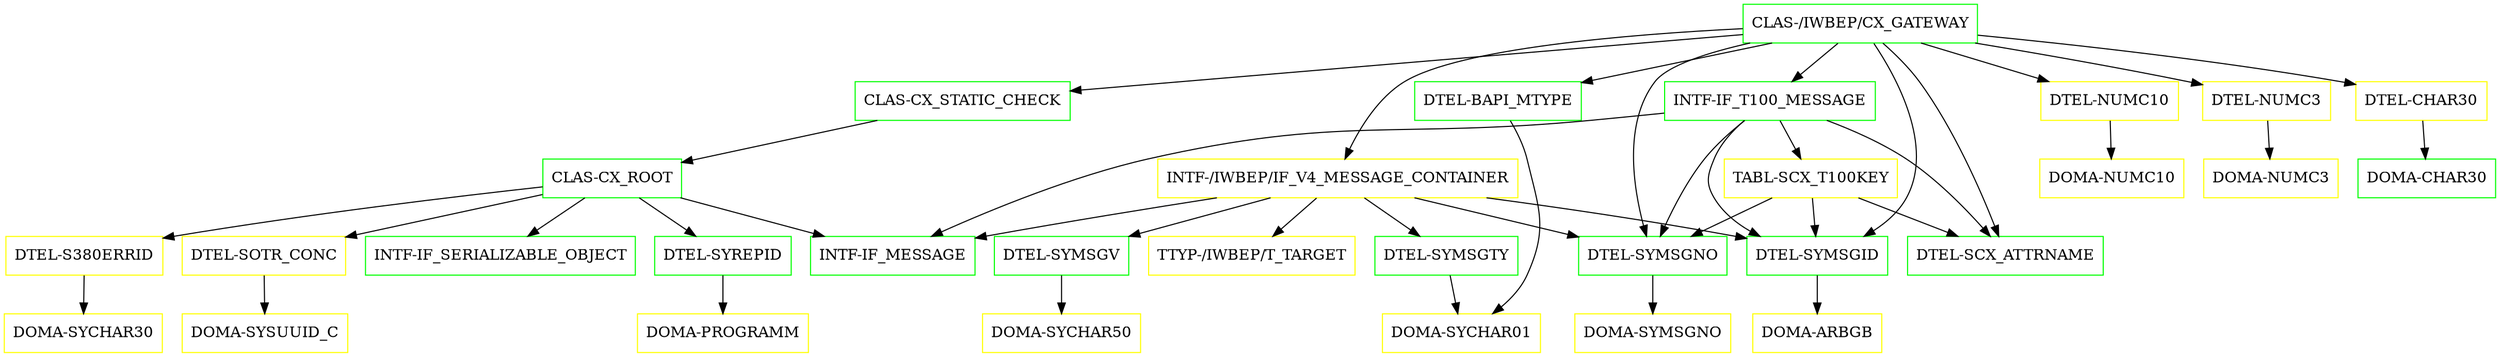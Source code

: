 digraph G {
  "CLAS-/IWBEP/CX_GATEWAY" [shape=box,color=green];
  "INTF-/IWBEP/IF_V4_MESSAGE_CONTAINER" [shape=box,color=yellow,URL="./INTF_%23IWBEP%23IF_V4_MESSAGE_CONTAINER.html"];
  "INTF-IF_MESSAGE" [shape=box,color=green,URL="./INTF_IF_MESSAGE.html"];
  "TTYP-/IWBEP/T_TARGET" [shape=box,color=yellow,URL="./TTYP_%23IWBEP%23T_TARGET.html"];
  "DTEL-SYMSGV" [shape=box,color=green,URL="./DTEL_SYMSGV.html"];
  "DOMA-SYCHAR50" [shape=box,color=yellow,URL="./DOMA_SYCHAR50.html"];
  "DTEL-SYMSGNO" [shape=box,color=green,URL="./DTEL_SYMSGNO.html"];
  "DOMA-SYMSGNO" [shape=box,color=yellow,URL="./DOMA_SYMSGNO.html"];
  "DTEL-SYMSGID" [shape=box,color=green,URL="./DTEL_SYMSGID.html"];
  "DOMA-ARBGB" [shape=box,color=yellow,URL="./DOMA_ARBGB.html"];
  "DTEL-SYMSGTY" [shape=box,color=green,URL="./DTEL_SYMSGTY.html"];
  "DOMA-SYCHAR01" [shape=box,color=yellow,URL="./DOMA_SYCHAR01.html"];
  "INTF-IF_T100_MESSAGE" [shape=box,color=green,URL="./INTF_IF_T100_MESSAGE.html"];
  "TABL-SCX_T100KEY" [shape=box,color=yellow,URL="./TABL_SCX_T100KEY.html"];
  "DTEL-SCX_ATTRNAME" [shape=box,color=green,URL="./DTEL_SCX_ATTRNAME.html"];
  "CLAS-CX_STATIC_CHECK" [shape=box,color=green,URL="./CLAS_CX_STATIC_CHECK.html"];
  "CLAS-CX_ROOT" [shape=box,color=green,URL="./CLAS_CX_ROOT.html"];
  "INTF-IF_SERIALIZABLE_OBJECT" [shape=box,color=green,URL="./INTF_IF_SERIALIZABLE_OBJECT.html"];
  "DTEL-SYREPID" [shape=box,color=green,URL="./DTEL_SYREPID.html"];
  "DOMA-PROGRAMM" [shape=box,color=yellow,URL="./DOMA_PROGRAMM.html"];
  "DTEL-S380ERRID" [shape=box,color=yellow,URL="./DTEL_S380ERRID.html"];
  "DOMA-SYCHAR30" [shape=box,color=yellow,URL="./DOMA_SYCHAR30.html"];
  "DTEL-SOTR_CONC" [shape=box,color=yellow,URL="./DTEL_SOTR_CONC.html"];
  "DOMA-SYSUUID_C" [shape=box,color=yellow,URL="./DOMA_SYSUUID_C.html"];
  "DTEL-BAPI_MTYPE" [shape=box,color=green,URL="./DTEL_BAPI_MTYPE.html"];
  "DTEL-NUMC10" [shape=box,color=yellow,URL="./DTEL_NUMC10.html"];
  "DOMA-NUMC10" [shape=box,color=yellow,URL="./DOMA_NUMC10.html"];
  "DTEL-NUMC3" [shape=box,color=yellow,URL="./DTEL_NUMC3.html"];
  "DOMA-NUMC3" [shape=box,color=yellow,URL="./DOMA_NUMC3.html"];
  "DTEL-CHAR30" [shape=box,color=yellow,URL="./DTEL_CHAR30.html"];
  "DOMA-CHAR30" [shape=box,color=green,URL="./DOMA_CHAR30.html"];
  "CLAS-/IWBEP/CX_GATEWAY" -> "DTEL-SYMSGID";
  "CLAS-/IWBEP/CX_GATEWAY" -> "DTEL-SYMSGNO";
  "CLAS-/IWBEP/CX_GATEWAY" -> "DTEL-CHAR30";
  "CLAS-/IWBEP/CX_GATEWAY" -> "DTEL-NUMC3";
  "CLAS-/IWBEP/CX_GATEWAY" -> "DTEL-NUMC10";
  "CLAS-/IWBEP/CX_GATEWAY" -> "DTEL-SCX_ATTRNAME";
  "CLAS-/IWBEP/CX_GATEWAY" -> "DTEL-BAPI_MTYPE";
  "CLAS-/IWBEP/CX_GATEWAY" -> "CLAS-CX_STATIC_CHECK";
  "CLAS-/IWBEP/CX_GATEWAY" -> "INTF-IF_T100_MESSAGE";
  "CLAS-/IWBEP/CX_GATEWAY" -> "INTF-/IWBEP/IF_V4_MESSAGE_CONTAINER";
  "INTF-/IWBEP/IF_V4_MESSAGE_CONTAINER" -> "DTEL-SYMSGTY";
  "INTF-/IWBEP/IF_V4_MESSAGE_CONTAINER" -> "DTEL-SYMSGID";
  "INTF-/IWBEP/IF_V4_MESSAGE_CONTAINER" -> "DTEL-SYMSGNO";
  "INTF-/IWBEP/IF_V4_MESSAGE_CONTAINER" -> "DTEL-SYMSGV";
  "INTF-/IWBEP/IF_V4_MESSAGE_CONTAINER" -> "TTYP-/IWBEP/T_TARGET";
  "INTF-/IWBEP/IF_V4_MESSAGE_CONTAINER" -> "INTF-IF_MESSAGE";
  "DTEL-SYMSGV" -> "DOMA-SYCHAR50";
  "DTEL-SYMSGNO" -> "DOMA-SYMSGNO";
  "DTEL-SYMSGID" -> "DOMA-ARBGB";
  "DTEL-SYMSGTY" -> "DOMA-SYCHAR01";
  "INTF-IF_T100_MESSAGE" -> "DTEL-SYMSGID";
  "INTF-IF_T100_MESSAGE" -> "DTEL-SYMSGNO";
  "INTF-IF_T100_MESSAGE" -> "DTEL-SCX_ATTRNAME";
  "INTF-IF_T100_MESSAGE" -> "TABL-SCX_T100KEY";
  "INTF-IF_T100_MESSAGE" -> "INTF-IF_MESSAGE";
  "TABL-SCX_T100KEY" -> "DTEL-SYMSGID";
  "TABL-SCX_T100KEY" -> "DTEL-SYMSGNO";
  "TABL-SCX_T100KEY" -> "DTEL-SCX_ATTRNAME";
  "CLAS-CX_STATIC_CHECK" -> "CLAS-CX_ROOT";
  "CLAS-CX_ROOT" -> "DTEL-SOTR_CONC";
  "CLAS-CX_ROOT" -> "DTEL-S380ERRID";
  "CLAS-CX_ROOT" -> "DTEL-SYREPID";
  "CLAS-CX_ROOT" -> "INTF-IF_MESSAGE";
  "CLAS-CX_ROOT" -> "INTF-IF_SERIALIZABLE_OBJECT";
  "DTEL-SYREPID" -> "DOMA-PROGRAMM";
  "DTEL-S380ERRID" -> "DOMA-SYCHAR30";
  "DTEL-SOTR_CONC" -> "DOMA-SYSUUID_C";
  "DTEL-BAPI_MTYPE" -> "DOMA-SYCHAR01";
  "DTEL-NUMC10" -> "DOMA-NUMC10";
  "DTEL-NUMC3" -> "DOMA-NUMC3";
  "DTEL-CHAR30" -> "DOMA-CHAR30";
}
